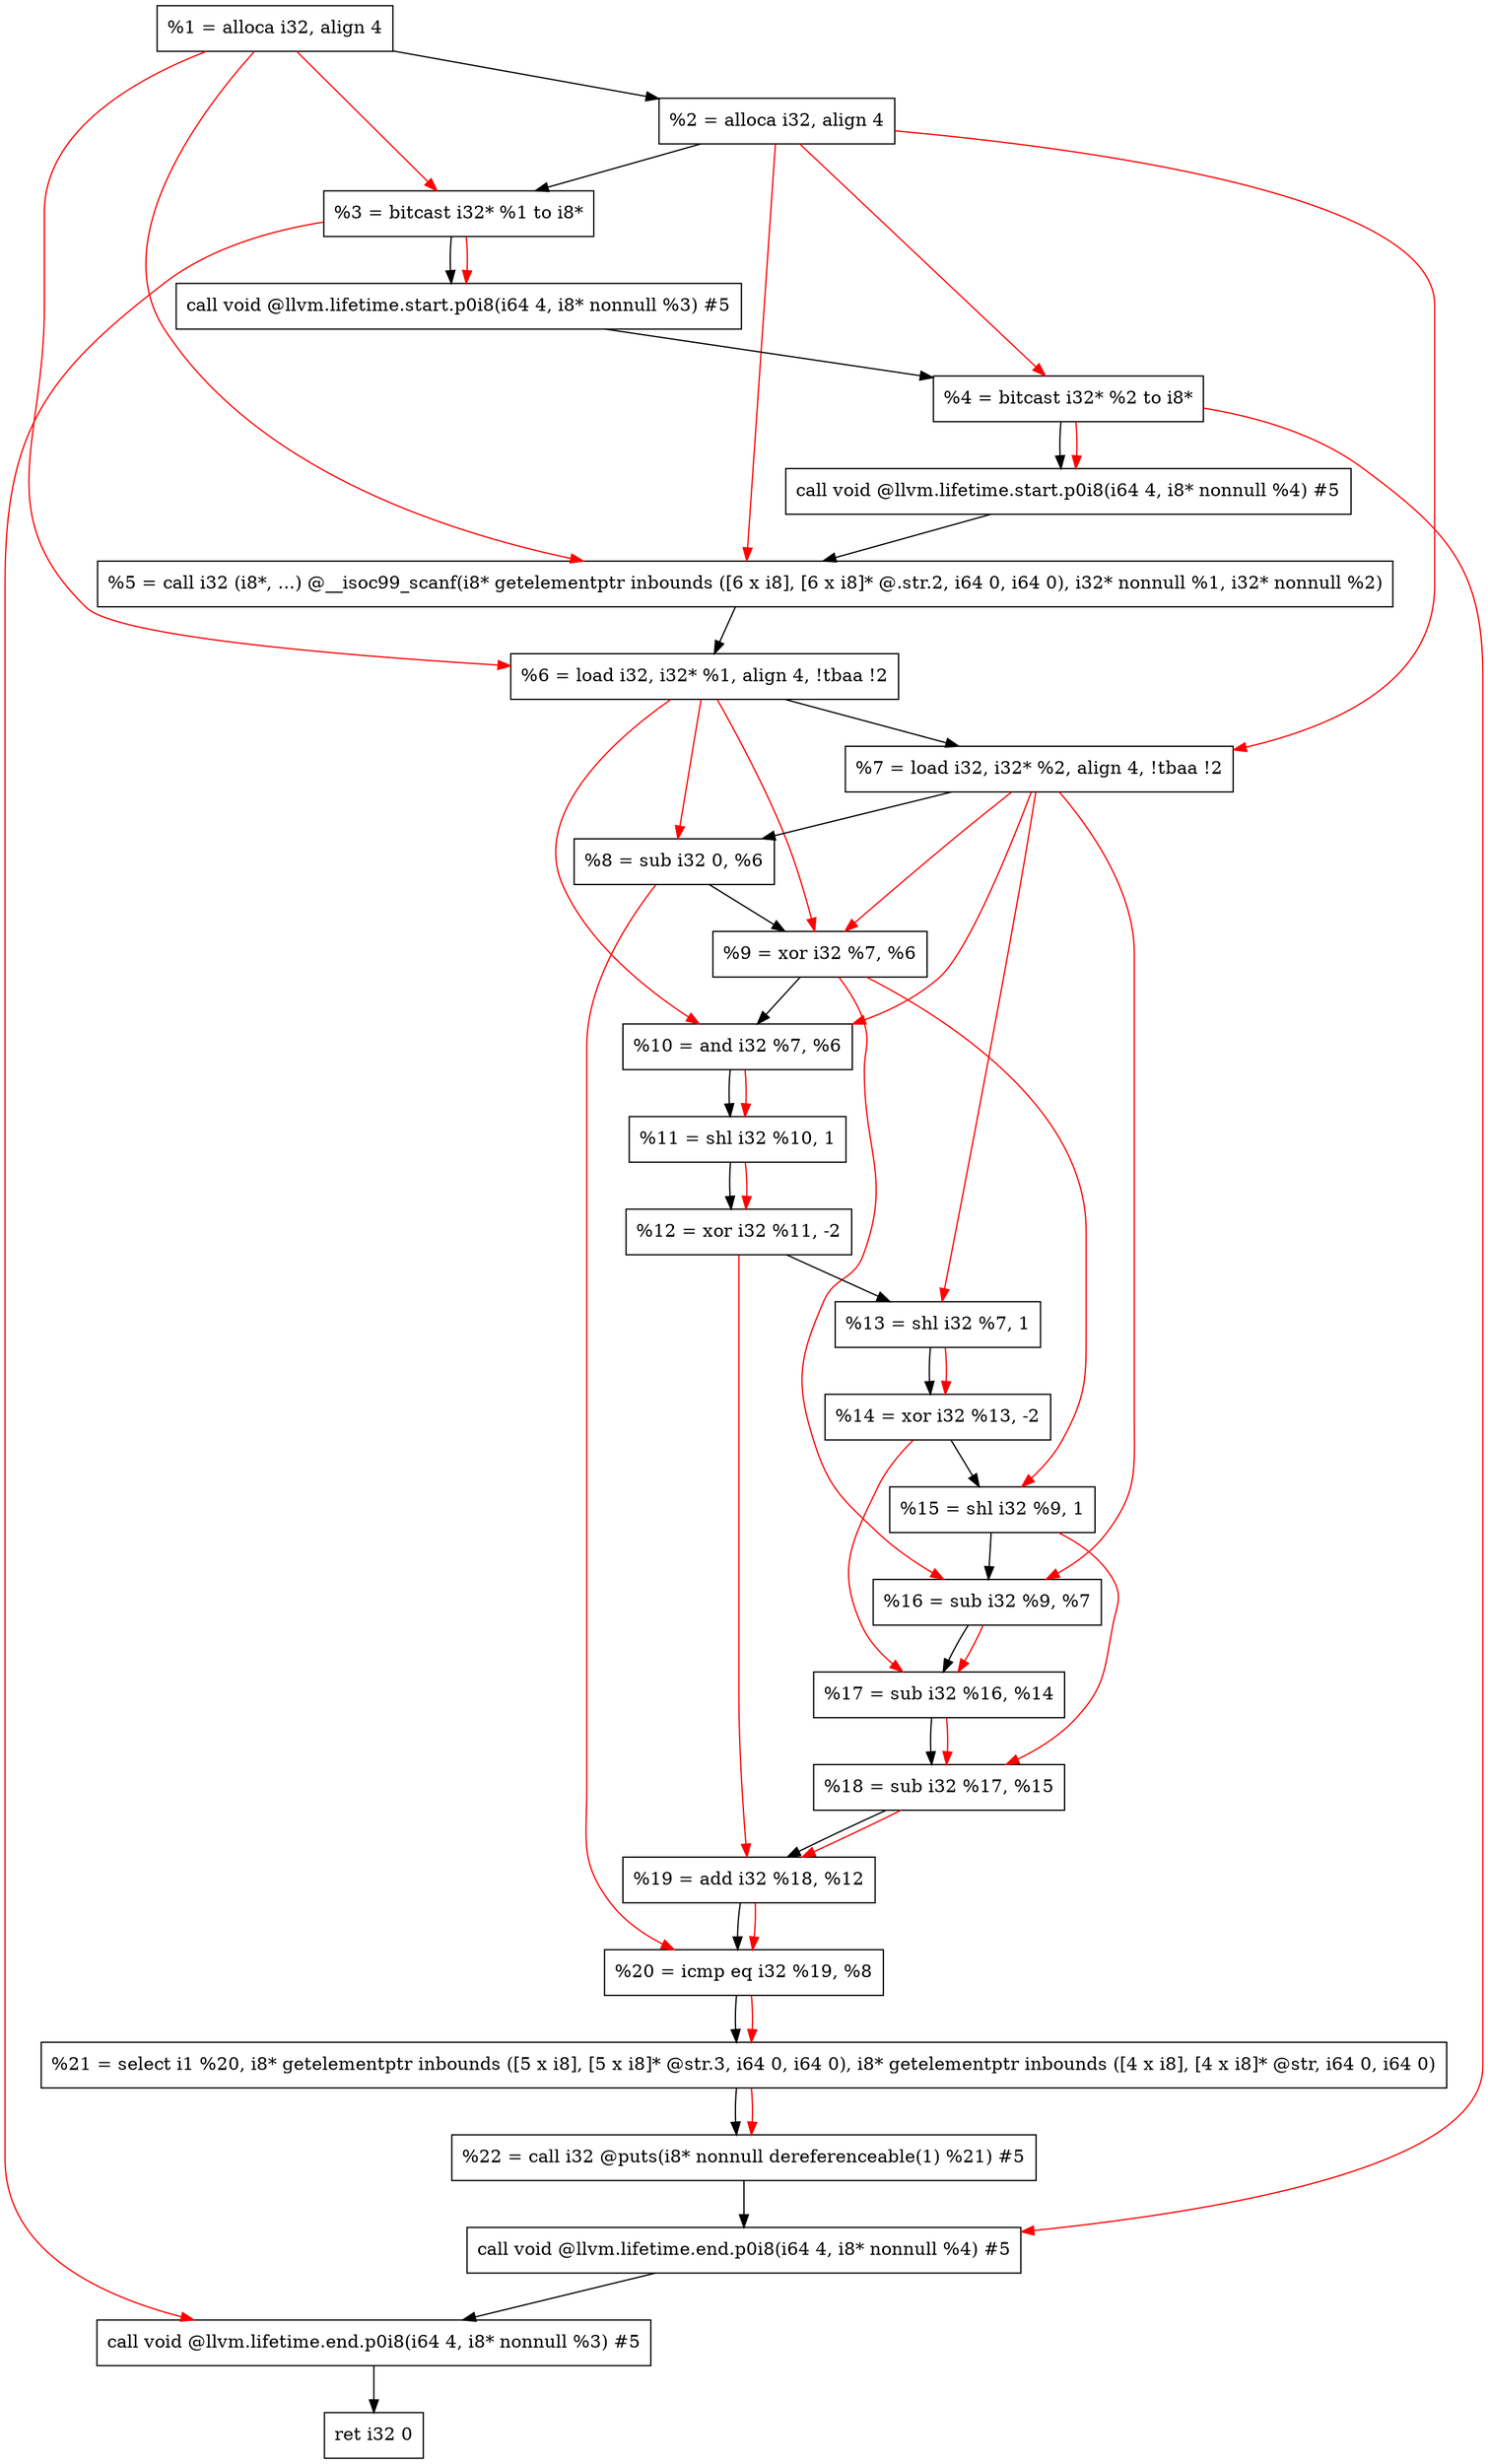 digraph "DFG for'main' function" {
	Node0x165f5e8[shape=record, label="  %1 = alloca i32, align 4"];
	Node0x165f668[shape=record, label="  %2 = alloca i32, align 4"];
	Node0x165f6f8[shape=record, label="  %3 = bitcast i32* %1 to i8*"];
	Node0x165fb58[shape=record, label="  call void @llvm.lifetime.start.p0i8(i64 4, i8* nonnull %3) #5"];
	Node0x165fc38[shape=record, label="  %4 = bitcast i32* %2 to i8*"];
	Node0x165fd58[shape=record, label="  call void @llvm.lifetime.start.p0i8(i64 4, i8* nonnull %4) #5"];
	Node0x165ff90[shape=record, label="  %5 = call i32 (i8*, ...) @__isoc99_scanf(i8* getelementptr inbounds ([6 x i8], [6 x i8]* @.str.2, i64 0, i64 0), i32* nonnull %1, i32* nonnull %2)"];
	Node0x1660048[shape=record, label="  %6 = load i32, i32* %1, align 4, !tbaa !2"];
	Node0x1660fb8[shape=record, label="  %7 = load i32, i32* %2, align 4, !tbaa !2"];
	Node0x1661640[shape=record, label="  %8 = sub i32 0, %6"];
	Node0x16616b0[shape=record, label="  %9 = xor i32 %7, %6"];
	Node0x1661720[shape=record, label="  %10 = and i32 %7, %6"];
	Node0x1661790[shape=record, label="  %11 = shl i32 %10, 1"];
	Node0x1661800[shape=record, label="  %12 = xor i32 %11, -2"];
	Node0x1661870[shape=record, label="  %13 = shl i32 %7, 1"];
	Node0x16618e0[shape=record, label="  %14 = xor i32 %13, -2"];
	Node0x1661950[shape=record, label="  %15 = shl i32 %9, 1"];
	Node0x16619c0[shape=record, label="  %16 = sub i32 %9, %7"];
	Node0x1661a30[shape=record, label="  %17 = sub i32 %16, %14"];
	Node0x1661aa0[shape=record, label="  %18 = sub i32 %17, %15"];
	Node0x1661b10[shape=record, label="  %19 = add i32 %18, %12"];
	Node0x1661b80[shape=record, label="  %20 = icmp eq i32 %19, %8"];
	Node0x16009d8[shape=record, label="  %21 = select i1 %20, i8* getelementptr inbounds ([5 x i8], [5 x i8]* @str.3, i64 0, i64 0), i8* getelementptr inbounds ([4 x i8], [4 x i8]* @str, i64 0, i64 0)"];
	Node0x1661c10[shape=record, label="  %22 = call i32 @puts(i8* nonnull dereferenceable(1) %21) #5"];
	Node0x1661e68[shape=record, label="  call void @llvm.lifetime.end.p0i8(i64 4, i8* nonnull %4) #5"];
	Node0x1661fc8[shape=record, label="  call void @llvm.lifetime.end.p0i8(i64 4, i8* nonnull %3) #5"];
	Node0x1662088[shape=record, label="  ret i32 0"];
	Node0x165f5e8 -> Node0x165f668;
	Node0x165f668 -> Node0x165f6f8;
	Node0x165f6f8 -> Node0x165fb58;
	Node0x165fb58 -> Node0x165fc38;
	Node0x165fc38 -> Node0x165fd58;
	Node0x165fd58 -> Node0x165ff90;
	Node0x165ff90 -> Node0x1660048;
	Node0x1660048 -> Node0x1660fb8;
	Node0x1660fb8 -> Node0x1661640;
	Node0x1661640 -> Node0x16616b0;
	Node0x16616b0 -> Node0x1661720;
	Node0x1661720 -> Node0x1661790;
	Node0x1661790 -> Node0x1661800;
	Node0x1661800 -> Node0x1661870;
	Node0x1661870 -> Node0x16618e0;
	Node0x16618e0 -> Node0x1661950;
	Node0x1661950 -> Node0x16619c0;
	Node0x16619c0 -> Node0x1661a30;
	Node0x1661a30 -> Node0x1661aa0;
	Node0x1661aa0 -> Node0x1661b10;
	Node0x1661b10 -> Node0x1661b80;
	Node0x1661b80 -> Node0x16009d8;
	Node0x16009d8 -> Node0x1661c10;
	Node0x1661c10 -> Node0x1661e68;
	Node0x1661e68 -> Node0x1661fc8;
	Node0x1661fc8 -> Node0x1662088;
edge [color=red]
	Node0x165f5e8 -> Node0x165f6f8;
	Node0x165f6f8 -> Node0x165fb58;
	Node0x165f668 -> Node0x165fc38;
	Node0x165fc38 -> Node0x165fd58;
	Node0x165f5e8 -> Node0x165ff90;
	Node0x165f668 -> Node0x165ff90;
	Node0x165f5e8 -> Node0x1660048;
	Node0x165f668 -> Node0x1660fb8;
	Node0x1660048 -> Node0x1661640;
	Node0x1660fb8 -> Node0x16616b0;
	Node0x1660048 -> Node0x16616b0;
	Node0x1660fb8 -> Node0x1661720;
	Node0x1660048 -> Node0x1661720;
	Node0x1661720 -> Node0x1661790;
	Node0x1661790 -> Node0x1661800;
	Node0x1660fb8 -> Node0x1661870;
	Node0x1661870 -> Node0x16618e0;
	Node0x16616b0 -> Node0x1661950;
	Node0x16616b0 -> Node0x16619c0;
	Node0x1660fb8 -> Node0x16619c0;
	Node0x16619c0 -> Node0x1661a30;
	Node0x16618e0 -> Node0x1661a30;
	Node0x1661a30 -> Node0x1661aa0;
	Node0x1661950 -> Node0x1661aa0;
	Node0x1661aa0 -> Node0x1661b10;
	Node0x1661800 -> Node0x1661b10;
	Node0x1661b10 -> Node0x1661b80;
	Node0x1661640 -> Node0x1661b80;
	Node0x1661b80 -> Node0x16009d8;
	Node0x16009d8 -> Node0x1661c10;
	Node0x165fc38 -> Node0x1661e68;
	Node0x165f6f8 -> Node0x1661fc8;
}
